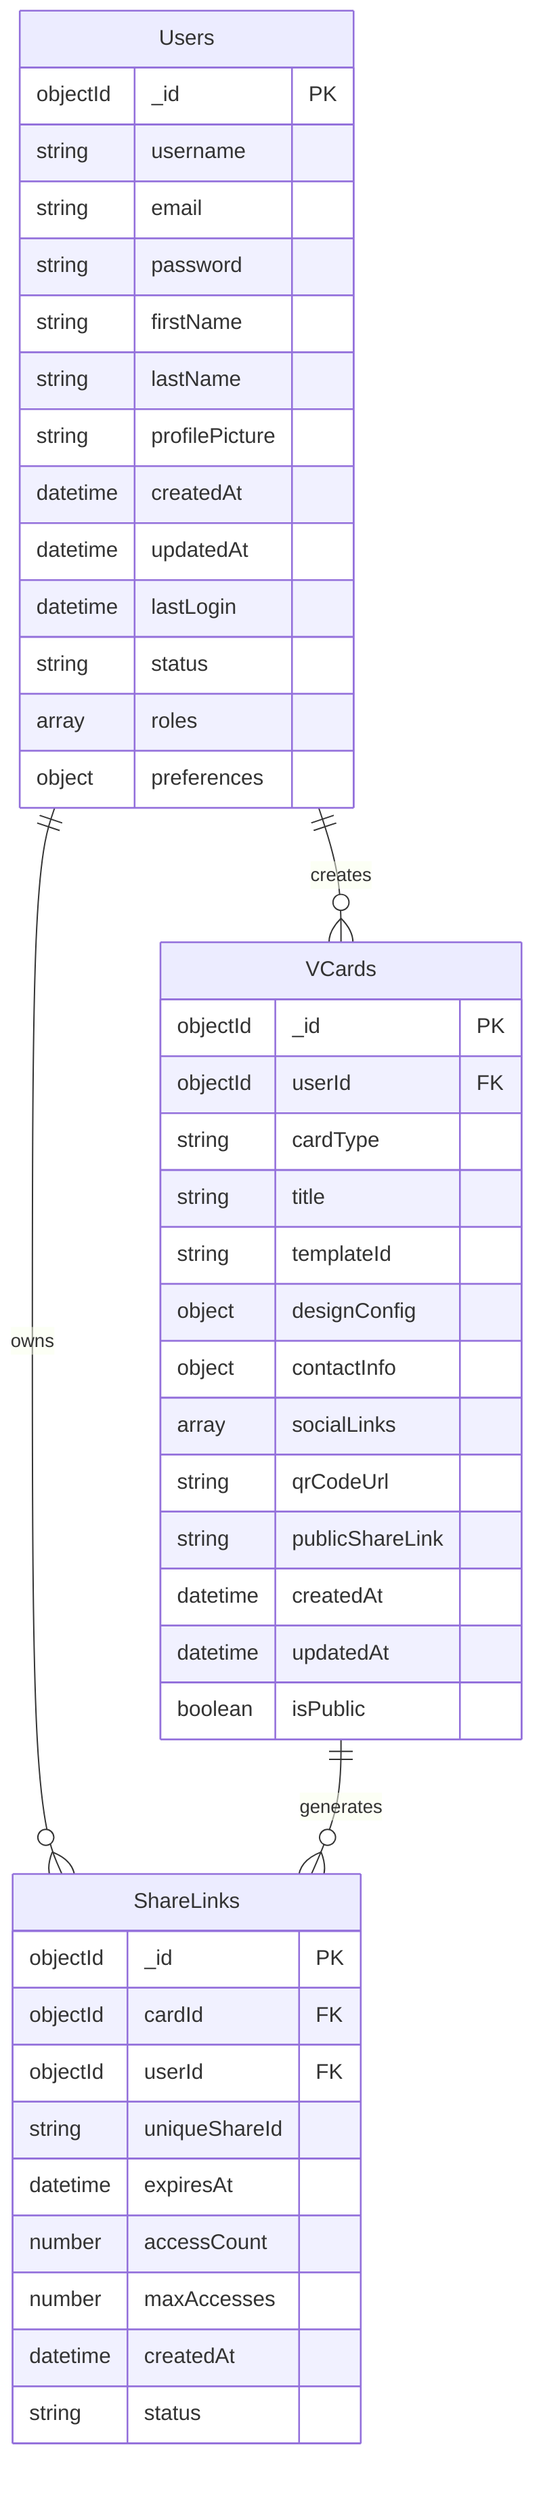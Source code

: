 erDiagram
    Users ||--o{ VCards : "creates"
    Users ||--o{ ShareLinks : "owns"
    VCards ||--o{ ShareLinks : "generates"

    Users {
        objectId _id PK
        string username
        string email
        string password
        string firstName
        string lastName
        string profilePicture
        datetime createdAt
        datetime updatedAt
        datetime lastLogin
        string status
        array roles
        object preferences
    }

    VCards {
        objectId _id PK
        objectId userId FK
        string cardType
        string title
        string templateId
        object designConfig
        object contactInfo
        array socialLinks
        string qrCodeUrl
        string publicShareLink
        datetime createdAt
        datetime updatedAt
        boolean isPublic
    }

    ShareLinks {
        objectId _id PK
        objectId cardId FK
        objectId userId FK
        string uniqueShareId
        datetime expiresAt
        number accessCount
        number maxAccesses
        datetime createdAt
        string status
    }